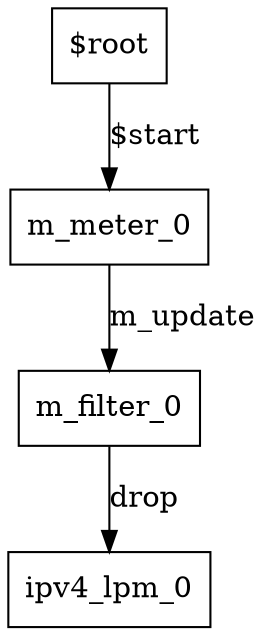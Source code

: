 digraph ingress {
0 [label="$root" shape=box color="black"];
3 [label="ipv4_lpm_0" shape=box color="black"];
2 [label="m_filter_0" shape=box color="black"];
1 [label="m_meter_0" shape=box color="black"];
0-> 1 [label="$start" color="black"];
2-> 3 [label="drop" color="black"];
1-> 2 [label="m_update" color="black"];
}
